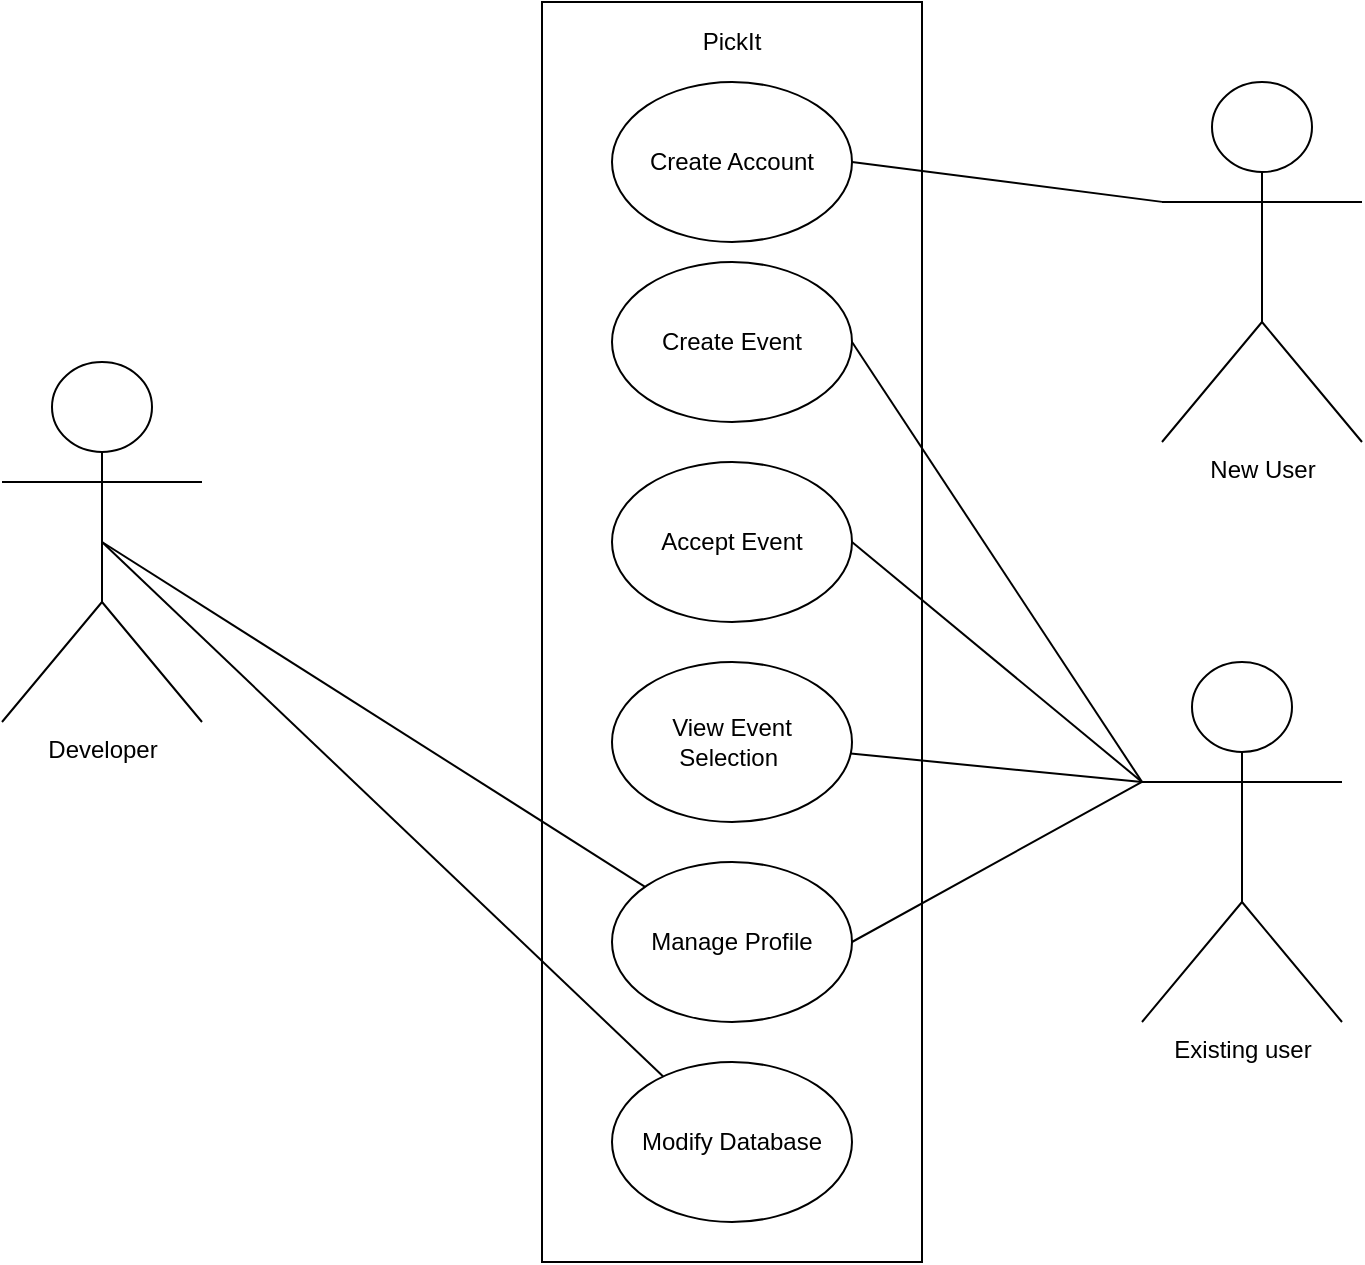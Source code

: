 <mxfile version="14.2.9" type="device"><diagram id="nFpwBf9bnvablxFfgorQ" name="Page-1"><mxGraphModel dx="715" dy="708" grid="1" gridSize="10" guides="1" tooltips="1" connect="1" arrows="1" fold="1" page="1" pageScale="1" pageWidth="850" pageHeight="1100" math="0" shadow="0"><root><mxCell id="0"/><mxCell id="1" parent="0"/><mxCell id="iTyCn9YtMM4IH6yF-MTe-1" value="" style="rounded=0;whiteSpace=wrap;html=1;" vertex="1" parent="1"><mxGeometry x="330" y="40" width="190" height="630" as="geometry"/></mxCell><mxCell id="iTyCn9YtMM4IH6yF-MTe-2" value="Manage Profile" style="ellipse;whiteSpace=wrap;html=1;" vertex="1" parent="1"><mxGeometry x="365" y="470" width="120" height="80" as="geometry"/></mxCell><mxCell id="iTyCn9YtMM4IH6yF-MTe-3" value="View Event &lt;br&gt;Selection&amp;nbsp;" style="ellipse;whiteSpace=wrap;html=1;" vertex="1" parent="1"><mxGeometry x="365" y="370" width="120" height="80" as="geometry"/></mxCell><mxCell id="iTyCn9YtMM4IH6yF-MTe-4" value="Accept Event" style="ellipse;whiteSpace=wrap;html=1;" vertex="1" parent="1"><mxGeometry x="365" y="270" width="120" height="80" as="geometry"/></mxCell><mxCell id="iTyCn9YtMM4IH6yF-MTe-5" value="Create Event" style="ellipse;whiteSpace=wrap;html=1;" vertex="1" parent="1"><mxGeometry x="365" y="170" width="120" height="80" as="geometry"/></mxCell><mxCell id="iTyCn9YtMM4IH6yF-MTe-6" value="Create Account" style="ellipse;whiteSpace=wrap;html=1;" vertex="1" parent="1"><mxGeometry x="365" y="80" width="120" height="80" as="geometry"/></mxCell><mxCell id="iTyCn9YtMM4IH6yF-MTe-7" value="Existing user" style="shape=umlActor;verticalLabelPosition=bottom;verticalAlign=top;html=1;outlineConnect=0;" vertex="1" parent="1"><mxGeometry x="630" y="370" width="100" height="180" as="geometry"/></mxCell><mxCell id="iTyCn9YtMM4IH6yF-MTe-8" value="Developer" style="shape=umlActor;verticalLabelPosition=bottom;verticalAlign=top;html=1;outlineConnect=0;" vertex="1" parent="1"><mxGeometry x="60" y="220" width="100" height="180" as="geometry"/></mxCell><mxCell id="iTyCn9YtMM4IH6yF-MTe-13" value="PickIt" style="text;html=1;strokeColor=none;fillColor=none;align=center;verticalAlign=middle;whiteSpace=wrap;rounded=0;" vertex="1" parent="1"><mxGeometry x="405" y="50" width="40" height="20" as="geometry"/></mxCell><mxCell id="iTyCn9YtMM4IH6yF-MTe-15" value="New User" style="shape=umlActor;verticalLabelPosition=bottom;verticalAlign=top;html=1;outlineConnect=0;" vertex="1" parent="1"><mxGeometry x="640" y="80" width="100" height="180" as="geometry"/></mxCell><mxCell id="iTyCn9YtMM4IH6yF-MTe-19" value="Modify Database" style="ellipse;whiteSpace=wrap;html=1;" vertex="1" parent="1"><mxGeometry x="365" y="570" width="120" height="80" as="geometry"/></mxCell><mxCell id="iTyCn9YtMM4IH6yF-MTe-20" value="" style="endArrow=none;html=1;entryX=0.5;entryY=0.5;entryDx=0;entryDy=0;entryPerimeter=0;" edge="1" parent="1" source="iTyCn9YtMM4IH6yF-MTe-19" target="iTyCn9YtMM4IH6yF-MTe-8"><mxGeometry width="50" height="50" relative="1" as="geometry"><mxPoint x="380" y="370" as="sourcePoint"/><mxPoint x="430" y="320" as="targetPoint"/></mxGeometry></mxCell><mxCell id="iTyCn9YtMM4IH6yF-MTe-21" value="" style="endArrow=none;html=1;exitX=0.5;exitY=0.5;exitDx=0;exitDy=0;exitPerimeter=0;" edge="1" parent="1" source="iTyCn9YtMM4IH6yF-MTe-8" target="iTyCn9YtMM4IH6yF-MTe-2"><mxGeometry width="50" height="50" relative="1" as="geometry"><mxPoint x="380" y="370" as="sourcePoint"/><mxPoint x="430" y="320" as="targetPoint"/></mxGeometry></mxCell><mxCell id="iTyCn9YtMM4IH6yF-MTe-22" value="" style="endArrow=none;html=1;entryX=1;entryY=0.5;entryDx=0;entryDy=0;exitX=0;exitY=0.333;exitDx=0;exitDy=0;exitPerimeter=0;" edge="1" parent="1" source="iTyCn9YtMM4IH6yF-MTe-15" target="iTyCn9YtMM4IH6yF-MTe-6"><mxGeometry width="50" height="50" relative="1" as="geometry"><mxPoint x="380" y="370" as="sourcePoint"/><mxPoint x="430" y="320" as="targetPoint"/></mxGeometry></mxCell><mxCell id="iTyCn9YtMM4IH6yF-MTe-23" value="" style="endArrow=none;html=1;" edge="1" parent="1" source="iTyCn9YtMM4IH6yF-MTe-3"><mxGeometry width="50" height="50" relative="1" as="geometry"><mxPoint x="570" y="500" as="sourcePoint"/><mxPoint x="630" y="430" as="targetPoint"/></mxGeometry></mxCell><mxCell id="iTyCn9YtMM4IH6yF-MTe-24" value="" style="endArrow=none;html=1;exitX=1;exitY=0.5;exitDx=0;exitDy=0;" edge="1" parent="1" source="iTyCn9YtMM4IH6yF-MTe-4"><mxGeometry width="50" height="50" relative="1" as="geometry"><mxPoint x="580" y="480" as="sourcePoint"/><mxPoint x="630" y="430" as="targetPoint"/></mxGeometry></mxCell><mxCell id="iTyCn9YtMM4IH6yF-MTe-25" value="" style="endArrow=none;html=1;entryX=0;entryY=0.333;entryDx=0;entryDy=0;entryPerimeter=0;exitX=1;exitY=0.5;exitDx=0;exitDy=0;" edge="1" parent="1" source="iTyCn9YtMM4IH6yF-MTe-5" target="iTyCn9YtMM4IH6yF-MTe-7"><mxGeometry width="50" height="50" relative="1" as="geometry"><mxPoint x="380" y="370" as="sourcePoint"/><mxPoint x="430" y="320" as="targetPoint"/></mxGeometry></mxCell><mxCell id="iTyCn9YtMM4IH6yF-MTe-26" value="" style="endArrow=none;html=1;exitX=0;exitY=0.333;exitDx=0;exitDy=0;exitPerimeter=0;entryX=1;entryY=0.5;entryDx=0;entryDy=0;" edge="1" parent="1" source="iTyCn9YtMM4IH6yF-MTe-7" target="iTyCn9YtMM4IH6yF-MTe-2"><mxGeometry width="50" height="50" relative="1" as="geometry"><mxPoint x="380" y="370" as="sourcePoint"/><mxPoint x="430" y="320" as="targetPoint"/></mxGeometry></mxCell></root></mxGraphModel></diagram></mxfile>